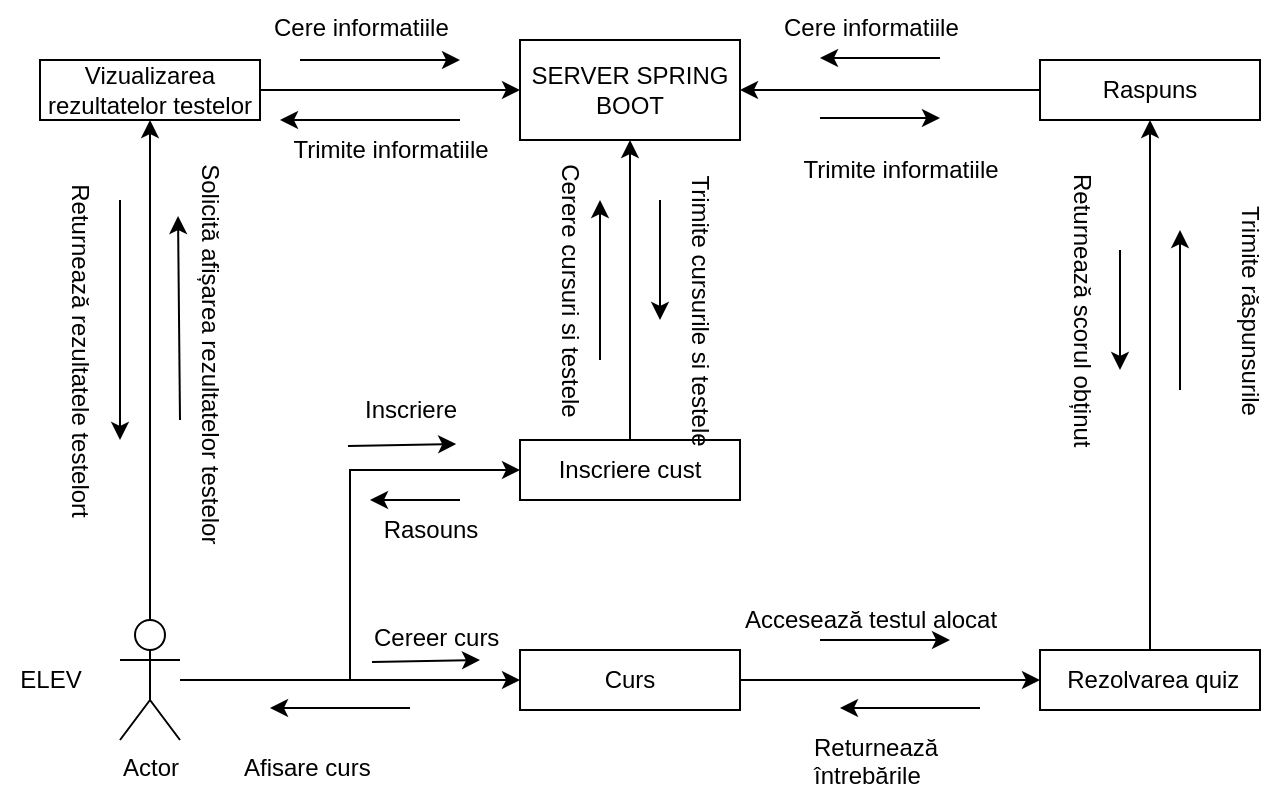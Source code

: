 <mxfile version="21.1.0" type="device">
  <diagram name="Pagina-1" id="nsCR5E4_1Gnpqc8xBP6o">
    <mxGraphModel dx="1502" dy="992" grid="1" gridSize="10" guides="1" tooltips="1" connect="1" arrows="1" fold="1" page="0" pageScale="1" pageWidth="1169" pageHeight="827" math="0" shadow="0">
      <root>
        <mxCell id="0" />
        <mxCell id="1" parent="0" />
        <mxCell id="BkVYmPz_DN-ryP5OMqlO-58" style="edgeStyle=orthogonalEdgeStyle;rounded=0;orthogonalLoop=1;jettySize=auto;html=1;entryX=0.5;entryY=1;entryDx=0;entryDy=0;" edge="1" parent="1" source="BkVYmPz_DN-ryP5OMqlO-1" target="BkVYmPz_DN-ryP5OMqlO-55">
          <mxGeometry relative="1" as="geometry" />
        </mxCell>
        <mxCell id="BkVYmPz_DN-ryP5OMqlO-88" style="edgeStyle=orthogonalEdgeStyle;rounded=0;orthogonalLoop=1;jettySize=auto;html=1;entryX=0;entryY=0.5;entryDx=0;entryDy=0;" edge="1" parent="1" source="BkVYmPz_DN-ryP5OMqlO-1" target="BkVYmPz_DN-ryP5OMqlO-87">
          <mxGeometry relative="1" as="geometry" />
        </mxCell>
        <mxCell id="BkVYmPz_DN-ryP5OMqlO-101" style="edgeStyle=orthogonalEdgeStyle;rounded=0;orthogonalLoop=1;jettySize=auto;html=1;entryX=0;entryY=0.5;entryDx=0;entryDy=0;" edge="1" parent="1" source="BkVYmPz_DN-ryP5OMqlO-1" target="BkVYmPz_DN-ryP5OMqlO-99">
          <mxGeometry relative="1" as="geometry" />
        </mxCell>
        <mxCell id="BkVYmPz_DN-ryP5OMqlO-1" value="Actor" style="shape=umlActor;verticalLabelPosition=bottom;verticalAlign=top;html=1;outlineConnect=0;" vertex="1" parent="1">
          <mxGeometry x="60" y="190" width="30" height="60" as="geometry" />
        </mxCell>
        <mxCell id="BkVYmPz_DN-ryP5OMqlO-10" value="SERVER SPRING BOOT" style="whiteSpace=wrap;html=1;" vertex="1" parent="1">
          <mxGeometry x="260" y="-100" width="110" height="50" as="geometry" />
        </mxCell>
        <mxCell id="BkVYmPz_DN-ryP5OMqlO-73" style="edgeStyle=orthogonalEdgeStyle;rounded=0;orthogonalLoop=1;jettySize=auto;html=1;entryX=1;entryY=0.5;entryDx=0;entryDy=0;" edge="1" parent="1" source="BkVYmPz_DN-ryP5OMqlO-20" target="BkVYmPz_DN-ryP5OMqlO-10">
          <mxGeometry relative="1" as="geometry">
            <Array as="points">
              <mxPoint x="580" y="-75" />
            </Array>
          </mxGeometry>
        </mxCell>
        <mxCell id="BkVYmPz_DN-ryP5OMqlO-20" value="Raspuns" style="whiteSpace=wrap;html=1;" vertex="1" parent="1">
          <mxGeometry x="520" y="-90" width="110" height="30" as="geometry" />
        </mxCell>
        <mxCell id="BkVYmPz_DN-ryP5OMqlO-25" value="" style="endArrow=classic;html=1;rounded=0;" edge="1" parent="1">
          <mxGeometry width="50" height="50" relative="1" as="geometry">
            <mxPoint x="410" y="200" as="sourcePoint" />
            <mxPoint x="475" y="200" as="targetPoint" />
          </mxGeometry>
        </mxCell>
        <mxCell id="BkVYmPz_DN-ryP5OMqlO-28" value="Accesează testul alocat" style="text;html=1;align=center;verticalAlign=middle;resizable=0;points=[];autosize=1;strokeColor=none;fillColor=none;" vertex="1" parent="1">
          <mxGeometry x="360" y="175" width="150" height="30" as="geometry" />
        </mxCell>
        <mxCell id="BkVYmPz_DN-ryP5OMqlO-65" style="edgeStyle=orthogonalEdgeStyle;rounded=0;orthogonalLoop=1;jettySize=auto;html=1;entryX=0;entryY=0.5;entryDx=0;entryDy=0;" edge="1" parent="1" source="BkVYmPz_DN-ryP5OMqlO-55" target="BkVYmPz_DN-ryP5OMqlO-10">
          <mxGeometry relative="1" as="geometry" />
        </mxCell>
        <mxCell id="BkVYmPz_DN-ryP5OMqlO-55" value="Vizualizarea rezultatelor testelor" style="whiteSpace=wrap;html=1;" vertex="1" parent="1">
          <mxGeometry x="20" y="-90" width="110" height="30" as="geometry" />
        </mxCell>
        <mxCell id="BkVYmPz_DN-ryP5OMqlO-59" value="&amp;nbsp;Solicită afișarea rezultatelor testelor" style="text;html=1;align=center;verticalAlign=middle;resizable=0;points=[];autosize=1;strokeColor=none;fillColor=none;rotation=90;" vertex="1" parent="1">
          <mxGeometry y="40" width="210" height="30" as="geometry" />
        </mxCell>
        <mxCell id="BkVYmPz_DN-ryP5OMqlO-60" value="Returnează rezultatele testelort" style="text;html=1;align=center;verticalAlign=middle;resizable=0;points=[];autosize=1;strokeColor=none;fillColor=none;rotation=90;" vertex="1" parent="1">
          <mxGeometry x="-55" y="40" width="190" height="30" as="geometry" />
        </mxCell>
        <mxCell id="BkVYmPz_DN-ryP5OMqlO-62" value="" style="endArrow=classic;html=1;rounded=0;" edge="1" parent="1">
          <mxGeometry width="50" height="50" relative="1" as="geometry">
            <mxPoint x="60" y="-20" as="sourcePoint" />
            <mxPoint x="60" y="100" as="targetPoint" />
          </mxGeometry>
        </mxCell>
        <mxCell id="BkVYmPz_DN-ryP5OMqlO-63" value="" style="endArrow=classic;html=1;rounded=0;entryX=0.181;entryY=1.033;entryDx=0;entryDy=0;entryPerimeter=0;" edge="1" parent="1" target="BkVYmPz_DN-ryP5OMqlO-59">
          <mxGeometry width="50" height="50" relative="1" as="geometry">
            <mxPoint x="90" y="90" as="sourcePoint" />
            <mxPoint x="59" y="-10" as="targetPoint" />
          </mxGeometry>
        </mxCell>
        <mxCell id="BkVYmPz_DN-ryP5OMqlO-68" style="edgeStyle=orthogonalEdgeStyle;rounded=0;orthogonalLoop=1;jettySize=auto;html=1;" edge="1" parent="1" source="BkVYmPz_DN-ryP5OMqlO-66" target="BkVYmPz_DN-ryP5OMqlO-20">
          <mxGeometry relative="1" as="geometry" />
        </mxCell>
        <mxCell id="BkVYmPz_DN-ryP5OMqlO-66" value="&amp;nbsp;Rezolvarea quiz" style="whiteSpace=wrap;html=1;" vertex="1" parent="1">
          <mxGeometry x="520" y="205" width="110" height="30" as="geometry" />
        </mxCell>
        <mxCell id="BkVYmPz_DN-ryP5OMqlO-69" value="Trimite răspunsurile" style="text;html=1;align=center;verticalAlign=middle;resizable=0;points=[];autosize=1;strokeColor=none;fillColor=none;rotation=90;" vertex="1" parent="1">
          <mxGeometry x="560" y="20" width="130" height="30" as="geometry" />
        </mxCell>
        <mxCell id="BkVYmPz_DN-ryP5OMqlO-70" value="" style="endArrow=classic;html=1;rounded=0;" edge="1" parent="1">
          <mxGeometry width="50" height="50" relative="1" as="geometry">
            <mxPoint x="590" y="75" as="sourcePoint" />
            <mxPoint x="590" y="-5" as="targetPoint" />
          </mxGeometry>
        </mxCell>
        <mxCell id="BkVYmPz_DN-ryP5OMqlO-74" value="" style="endArrow=classic;html=1;rounded=0;" edge="1" parent="1">
          <mxGeometry width="50" height="50" relative="1" as="geometry">
            <mxPoint x="490" y="234" as="sourcePoint" />
            <mxPoint x="420" y="234" as="targetPoint" />
          </mxGeometry>
        </mxCell>
        <mxCell id="BkVYmPz_DN-ryP5OMqlO-75" value="Returnează întrebările" style="text;whiteSpace=wrap;html=1;" vertex="1" parent="1">
          <mxGeometry x="405" y="240" width="120" height="30" as="geometry" />
        </mxCell>
        <mxCell id="BkVYmPz_DN-ryP5OMqlO-76" value="" style="endArrow=classic;html=1;rounded=0;" edge="1" parent="1">
          <mxGeometry width="50" height="50" relative="1" as="geometry">
            <mxPoint x="560" y="5" as="sourcePoint" />
            <mxPoint x="560" y="65" as="targetPoint" />
          </mxGeometry>
        </mxCell>
        <mxCell id="BkVYmPz_DN-ryP5OMqlO-77" value="Returnează scorul obținut" style="text;whiteSpace=wrap;html=1;rotation=90;" vertex="1" parent="1">
          <mxGeometry x="470" y="20" width="140" height="30" as="geometry" />
        </mxCell>
        <mxCell id="BkVYmPz_DN-ryP5OMqlO-78" value="Cere informatiile" style="text;whiteSpace=wrap;html=1;rotation=0;" vertex="1" parent="1">
          <mxGeometry x="390" y="-120" width="90" height="20" as="geometry" />
        </mxCell>
        <mxCell id="BkVYmPz_DN-ryP5OMqlO-79" value="" style="endArrow=classic;html=1;rounded=0;" edge="1" parent="1">
          <mxGeometry width="50" height="50" relative="1" as="geometry">
            <mxPoint x="470" y="-91" as="sourcePoint" />
            <mxPoint x="410" y="-91" as="targetPoint" />
          </mxGeometry>
        </mxCell>
        <mxCell id="BkVYmPz_DN-ryP5OMqlO-80" value="Trimite informatiile" style="text;html=1;align=center;verticalAlign=middle;resizable=0;points=[];autosize=1;strokeColor=none;fillColor=none;rotation=0;" vertex="1" parent="1">
          <mxGeometry x="390" y="-50" width="120" height="30" as="geometry" />
        </mxCell>
        <mxCell id="BkVYmPz_DN-ryP5OMqlO-81" value="" style="endArrow=classic;html=1;rounded=0;" edge="1" parent="1">
          <mxGeometry width="50" height="50" relative="1" as="geometry">
            <mxPoint x="410" y="-61" as="sourcePoint" />
            <mxPoint x="470" y="-61" as="targetPoint" />
          </mxGeometry>
        </mxCell>
        <mxCell id="BkVYmPz_DN-ryP5OMqlO-82" value="Cere informatiile" style="text;whiteSpace=wrap;html=1;rotation=0;" vertex="1" parent="1">
          <mxGeometry x="135" y="-120" width="90" height="20" as="geometry" />
        </mxCell>
        <mxCell id="BkVYmPz_DN-ryP5OMqlO-83" value="" style="endArrow=classic;html=1;rounded=0;" edge="1" parent="1">
          <mxGeometry width="50" height="50" relative="1" as="geometry">
            <mxPoint x="230" y="-60" as="sourcePoint" />
            <mxPoint x="140" y="-60" as="targetPoint" />
          </mxGeometry>
        </mxCell>
        <mxCell id="BkVYmPz_DN-ryP5OMqlO-84" value="Trimite informatiile" style="text;html=1;align=center;verticalAlign=middle;resizable=0;points=[];autosize=1;strokeColor=none;fillColor=none;rotation=0;" vertex="1" parent="1">
          <mxGeometry x="135" y="-60" width="120" height="30" as="geometry" />
        </mxCell>
        <mxCell id="BkVYmPz_DN-ryP5OMqlO-85" value="" style="endArrow=classic;html=1;rounded=0;" edge="1" parent="1">
          <mxGeometry width="50" height="50" relative="1" as="geometry">
            <mxPoint x="150" y="-90" as="sourcePoint" />
            <mxPoint x="230" y="-90" as="targetPoint" />
          </mxGeometry>
        </mxCell>
        <mxCell id="BkVYmPz_DN-ryP5OMqlO-89" style="edgeStyle=orthogonalEdgeStyle;rounded=0;orthogonalLoop=1;jettySize=auto;html=1;entryX=0.5;entryY=1;entryDx=0;entryDy=0;" edge="1" parent="1" source="BkVYmPz_DN-ryP5OMqlO-87" target="BkVYmPz_DN-ryP5OMqlO-10">
          <mxGeometry relative="1" as="geometry" />
        </mxCell>
        <mxCell id="BkVYmPz_DN-ryP5OMqlO-87" value="Inscriere cust" style="whiteSpace=wrap;html=1;" vertex="1" parent="1">
          <mxGeometry x="260" y="100" width="110" height="30" as="geometry" />
        </mxCell>
        <mxCell id="BkVYmPz_DN-ryP5OMqlO-90" value="Inscriere" style="text;html=1;align=center;verticalAlign=middle;resizable=0;points=[];autosize=1;strokeColor=none;fillColor=none;" vertex="1" parent="1">
          <mxGeometry x="170" y="70" width="70" height="30" as="geometry" />
        </mxCell>
        <mxCell id="BkVYmPz_DN-ryP5OMqlO-91" value="" style="endArrow=classic;html=1;rounded=0;entryX=0.83;entryY=1.067;entryDx=0;entryDy=0;entryPerimeter=0;exitX=0.057;exitY=1.1;exitDx=0;exitDy=0;exitPerimeter=0;" edge="1" parent="1" source="BkVYmPz_DN-ryP5OMqlO-90" target="BkVYmPz_DN-ryP5OMqlO-90">
          <mxGeometry width="50" height="50" relative="1" as="geometry">
            <mxPoint x="180" y="80" as="sourcePoint" />
            <mxPoint x="210" y="220" as="targetPoint" />
          </mxGeometry>
        </mxCell>
        <mxCell id="BkVYmPz_DN-ryP5OMqlO-92" value="Cerere cursuri si testele" style="text;html=1;align=center;verticalAlign=middle;resizable=0;points=[];autosize=1;strokeColor=none;fillColor=none;rotation=90;" vertex="1" parent="1">
          <mxGeometry x="210" y="10" width="150" height="30" as="geometry" />
        </mxCell>
        <mxCell id="BkVYmPz_DN-ryP5OMqlO-93" value="" style="endArrow=classic;html=1;rounded=0;" edge="1" parent="1">
          <mxGeometry width="50" height="50" relative="1" as="geometry">
            <mxPoint x="330" y="-20" as="sourcePoint" />
            <mxPoint x="330" y="40" as="targetPoint" />
          </mxGeometry>
        </mxCell>
        <mxCell id="BkVYmPz_DN-ryP5OMqlO-94" value="ELEV" style="text;html=1;align=center;verticalAlign=middle;resizable=0;points=[];autosize=1;strokeColor=none;fillColor=none;" vertex="1" parent="1">
          <mxGeometry y="205" width="50" height="30" as="geometry" />
        </mxCell>
        <mxCell id="BkVYmPz_DN-ryP5OMqlO-95" value="Trimite cursurile si testele" style="text;html=1;align=center;verticalAlign=middle;resizable=0;points=[];autosize=1;strokeColor=none;fillColor=none;rotation=90;" vertex="1" parent="1">
          <mxGeometry x="270" y="20" width="160" height="30" as="geometry" />
        </mxCell>
        <mxCell id="BkVYmPz_DN-ryP5OMqlO-96" value="" style="endArrow=classic;html=1;rounded=0;" edge="1" parent="1">
          <mxGeometry width="50" height="50" relative="1" as="geometry">
            <mxPoint x="300" y="60" as="sourcePoint" />
            <mxPoint x="300" y="-20" as="targetPoint" />
          </mxGeometry>
        </mxCell>
        <mxCell id="BkVYmPz_DN-ryP5OMqlO-97" value="Rasouns" style="text;html=1;align=center;verticalAlign=middle;resizable=0;points=[];autosize=1;strokeColor=none;fillColor=none;" vertex="1" parent="1">
          <mxGeometry x="180" y="130" width="70" height="30" as="geometry" />
        </mxCell>
        <mxCell id="BkVYmPz_DN-ryP5OMqlO-98" value="" style="endArrow=classic;html=1;rounded=0;" edge="1" parent="1">
          <mxGeometry width="50" height="50" relative="1" as="geometry">
            <mxPoint x="230" y="130" as="sourcePoint" />
            <mxPoint x="185" y="130" as="targetPoint" />
          </mxGeometry>
        </mxCell>
        <mxCell id="BkVYmPz_DN-ryP5OMqlO-102" style="edgeStyle=orthogonalEdgeStyle;rounded=0;orthogonalLoop=1;jettySize=auto;html=1;" edge="1" parent="1" source="BkVYmPz_DN-ryP5OMqlO-99" target="BkVYmPz_DN-ryP5OMqlO-66">
          <mxGeometry relative="1" as="geometry" />
        </mxCell>
        <mxCell id="BkVYmPz_DN-ryP5OMqlO-99" value="Curs" style="whiteSpace=wrap;html=1;" vertex="1" parent="1">
          <mxGeometry x="260" y="205" width="110" height="30" as="geometry" />
        </mxCell>
        <mxCell id="BkVYmPz_DN-ryP5OMqlO-104" value="Cereer curs" style="text;whiteSpace=wrap;html=1;" vertex="1" parent="1">
          <mxGeometry x="185" y="185" width="65" height="20" as="geometry" />
        </mxCell>
        <mxCell id="BkVYmPz_DN-ryP5OMqlO-105" value="" style="endArrow=classic;html=1;rounded=0;entryX=0.83;entryY=1.067;entryDx=0;entryDy=0;entryPerimeter=0;exitX=0.057;exitY=1.1;exitDx=0;exitDy=0;exitPerimeter=0;" edge="1" parent="1">
          <mxGeometry width="50" height="50" relative="1" as="geometry">
            <mxPoint x="186" y="211" as="sourcePoint" />
            <mxPoint x="240" y="210" as="targetPoint" />
          </mxGeometry>
        </mxCell>
        <mxCell id="BkVYmPz_DN-ryP5OMqlO-110" value="Afisare curs" style="text;whiteSpace=wrap;html=1;" vertex="1" parent="1">
          <mxGeometry x="120" y="250" width="120" height="30" as="geometry" />
        </mxCell>
        <mxCell id="BkVYmPz_DN-ryP5OMqlO-111" value="" style="endArrow=classic;html=1;rounded=0;" edge="1" parent="1">
          <mxGeometry width="50" height="50" relative="1" as="geometry">
            <mxPoint x="205" y="234" as="sourcePoint" />
            <mxPoint x="135" y="234" as="targetPoint" />
          </mxGeometry>
        </mxCell>
      </root>
    </mxGraphModel>
  </diagram>
</mxfile>
